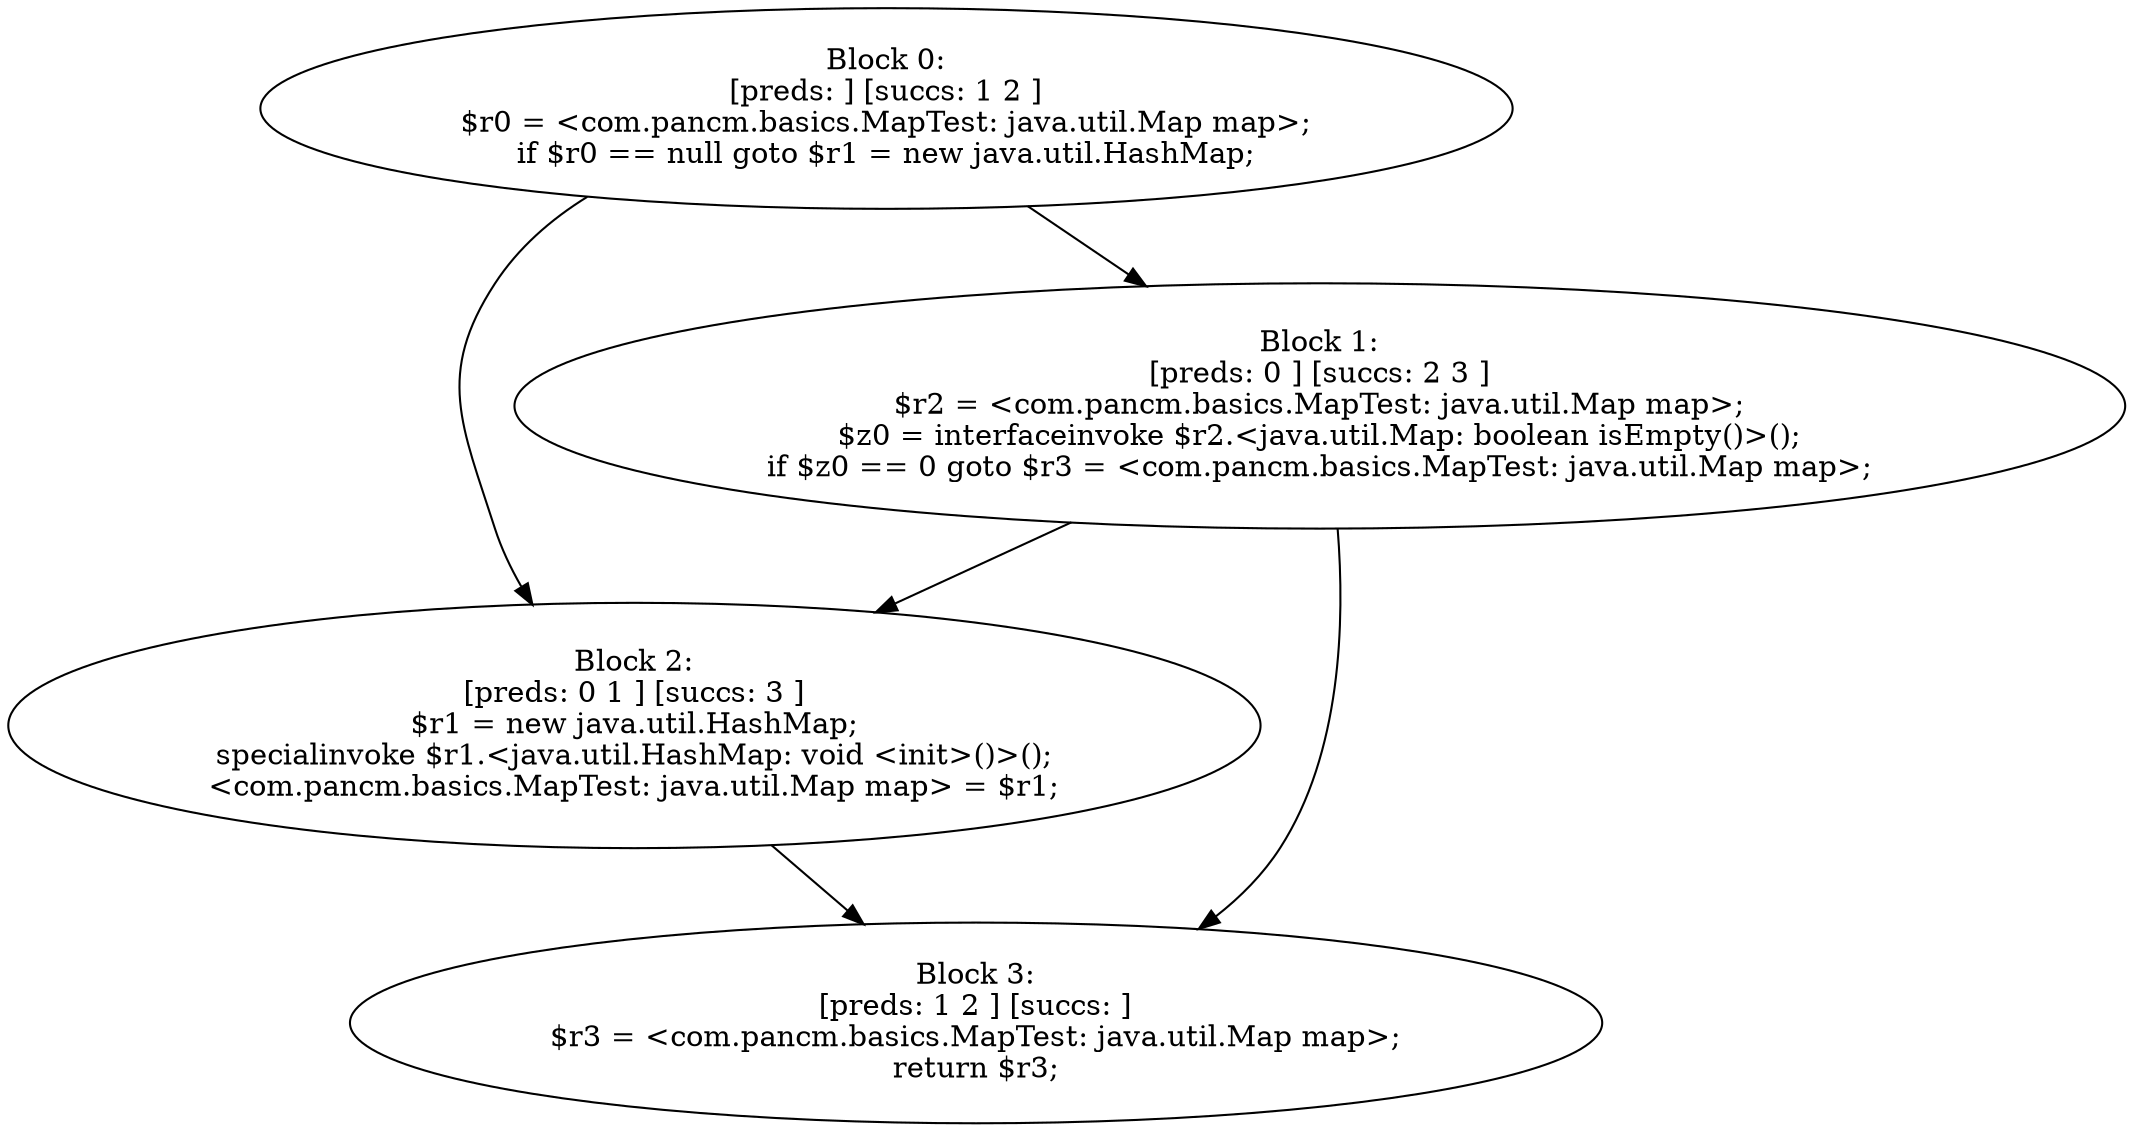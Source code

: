 digraph "unitGraph" {
    "Block 0:
[preds: ] [succs: 1 2 ]
$r0 = <com.pancm.basics.MapTest: java.util.Map map>;
if $r0 == null goto $r1 = new java.util.HashMap;
"
    "Block 1:
[preds: 0 ] [succs: 2 3 ]
$r2 = <com.pancm.basics.MapTest: java.util.Map map>;
$z0 = interfaceinvoke $r2.<java.util.Map: boolean isEmpty()>();
if $z0 == 0 goto $r3 = <com.pancm.basics.MapTest: java.util.Map map>;
"
    "Block 2:
[preds: 0 1 ] [succs: 3 ]
$r1 = new java.util.HashMap;
specialinvoke $r1.<java.util.HashMap: void <init>()>();
<com.pancm.basics.MapTest: java.util.Map map> = $r1;
"
    "Block 3:
[preds: 1 2 ] [succs: ]
$r3 = <com.pancm.basics.MapTest: java.util.Map map>;
return $r3;
"
    "Block 0:
[preds: ] [succs: 1 2 ]
$r0 = <com.pancm.basics.MapTest: java.util.Map map>;
if $r0 == null goto $r1 = new java.util.HashMap;
"->"Block 1:
[preds: 0 ] [succs: 2 3 ]
$r2 = <com.pancm.basics.MapTest: java.util.Map map>;
$z0 = interfaceinvoke $r2.<java.util.Map: boolean isEmpty()>();
if $z0 == 0 goto $r3 = <com.pancm.basics.MapTest: java.util.Map map>;
";
    "Block 0:
[preds: ] [succs: 1 2 ]
$r0 = <com.pancm.basics.MapTest: java.util.Map map>;
if $r0 == null goto $r1 = new java.util.HashMap;
"->"Block 2:
[preds: 0 1 ] [succs: 3 ]
$r1 = new java.util.HashMap;
specialinvoke $r1.<java.util.HashMap: void <init>()>();
<com.pancm.basics.MapTest: java.util.Map map> = $r1;
";
    "Block 1:
[preds: 0 ] [succs: 2 3 ]
$r2 = <com.pancm.basics.MapTest: java.util.Map map>;
$z0 = interfaceinvoke $r2.<java.util.Map: boolean isEmpty()>();
if $z0 == 0 goto $r3 = <com.pancm.basics.MapTest: java.util.Map map>;
"->"Block 2:
[preds: 0 1 ] [succs: 3 ]
$r1 = new java.util.HashMap;
specialinvoke $r1.<java.util.HashMap: void <init>()>();
<com.pancm.basics.MapTest: java.util.Map map> = $r1;
";
    "Block 1:
[preds: 0 ] [succs: 2 3 ]
$r2 = <com.pancm.basics.MapTest: java.util.Map map>;
$z0 = interfaceinvoke $r2.<java.util.Map: boolean isEmpty()>();
if $z0 == 0 goto $r3 = <com.pancm.basics.MapTest: java.util.Map map>;
"->"Block 3:
[preds: 1 2 ] [succs: ]
$r3 = <com.pancm.basics.MapTest: java.util.Map map>;
return $r3;
";
    "Block 2:
[preds: 0 1 ] [succs: 3 ]
$r1 = new java.util.HashMap;
specialinvoke $r1.<java.util.HashMap: void <init>()>();
<com.pancm.basics.MapTest: java.util.Map map> = $r1;
"->"Block 3:
[preds: 1 2 ] [succs: ]
$r3 = <com.pancm.basics.MapTest: java.util.Map map>;
return $r3;
";
}
